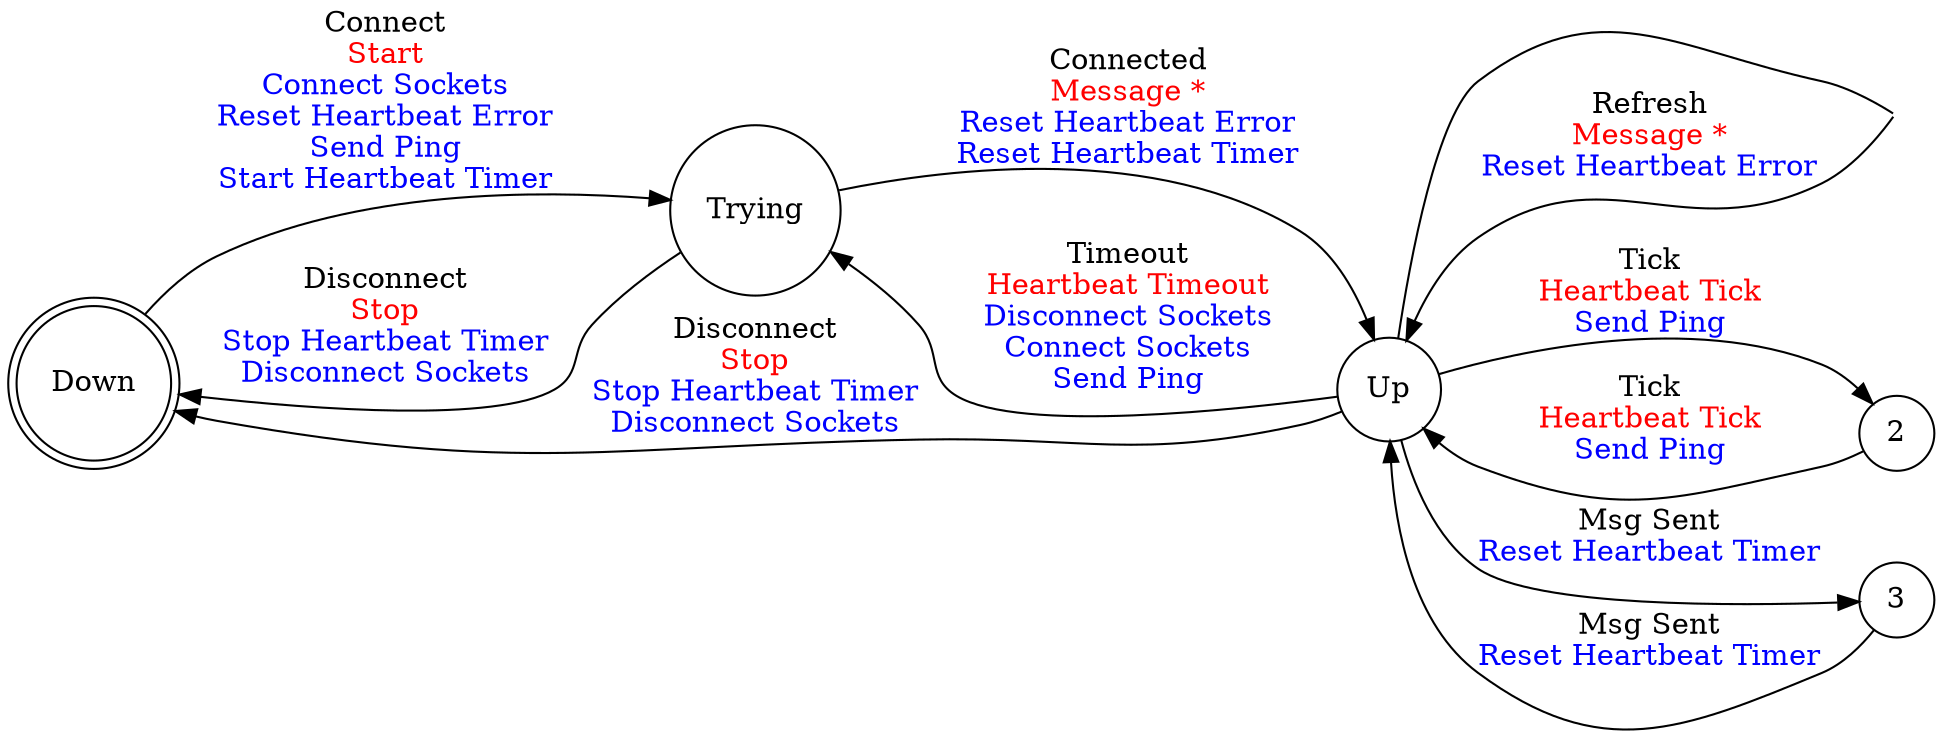 digraph machinetalk_rpc_client {
    rankdir=LR;
    size="20";
    overlap = false;
    splines = true;
   // concentrate = true;
    node [shape = doublecircle]; Down;
    node [shape = circle];
    1 [style=invis; shape = point]
    Down -> Trying [ label = <Connect<br></br><Font Color="Red">Start<Br></Br></Font><Font Color="Blue">Connect Sockets<Br></Br>Reset Heartbeat Error<Br></Br>Send Ping<Br></Br>Start Heartbeat Timer<Br></Br></Font>>; labeltooltip = "Tooltip" ];
    Trying -> Up [ label = <Connected<br></br><Font Color="Red">Message *<Br></Br></Font><Font Color="Blue">Reset Heartbeat Error<Br></Br>Reset Heartbeat Timer<Br></Br></Font>>; labeltooltip = "Tooltip" ];
    Trying -> Down [ label = <Disconnect<br></br><Font Color="Red">Stop<Br></Br></Font><Font Color="Blue">Stop Heartbeat Timer<Br></Br>Disconnect Sockets<Br></Br></Font>>; labeltooltip = "Tooltip" ];
    Up -> Trying [ label = <Timeout<br></br><Font Color="Red">Heartbeat Timeout<Br></Br></Font><Font Color="Blue">Disconnect Sockets<Br></Br>Connect Sockets<Br></Br>Send Ping<Br></Br></Font>>; labeltooltip = "Tooltip" ];
    Up -> 1 [arrowhead=none];
    1 -> Up [ label = <Refresh<br></br><Font Color="Red">Message *<Br></Br></Font><Font Color="Blue">Reset Heartbeat Error<Br></Br></Font>>; labeltooltip = "Tooltip" ];
    Up -> 2 -> Up [ label = <Tick<br></br><Font Color="Red">Heartbeat Tick<Br></Br></Font><Font Color="Blue">Send Ping<Br></Br></Font>>; labeltooltip = "Tooltip" ];
    Up -> 3 -> Up [ label = <Msg Sent<br></br><Font Color="Blue">Reset Heartbeat Timer<Br></Br></Font>>; labeltooltip = "Tooltip" ];
    Up -> Down [ label = <Disconnect<br></br><Font Color="Red">Stop<Br></Br></Font><Font Color="Blue">Stop Heartbeat Timer<Br></Br>Disconnect Sockets<Br></Br></Font>>; labeltooltip = "Tooltip" ];
}
